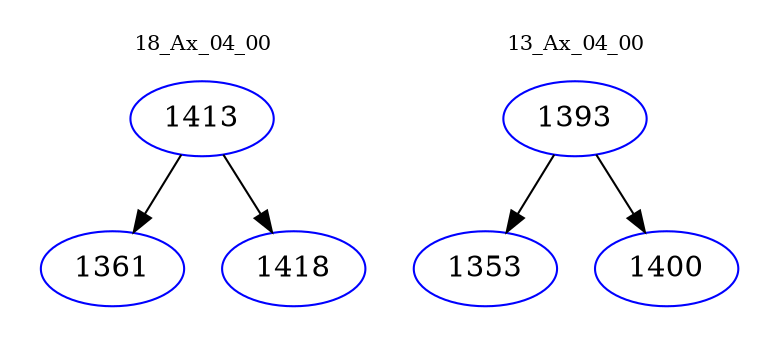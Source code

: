 digraph{
subgraph cluster_0 {
color = white
label = "18_Ax_04_00";
fontsize=10;
T0_1413 [label="1413", color="blue"]
T0_1413 -> T0_1361 [color="black"]
T0_1361 [label="1361", color="blue"]
T0_1413 -> T0_1418 [color="black"]
T0_1418 [label="1418", color="blue"]
}
subgraph cluster_1 {
color = white
label = "13_Ax_04_00";
fontsize=10;
T1_1393 [label="1393", color="blue"]
T1_1393 -> T1_1353 [color="black"]
T1_1353 [label="1353", color="blue"]
T1_1393 -> T1_1400 [color="black"]
T1_1400 [label="1400", color="blue"]
}
}
